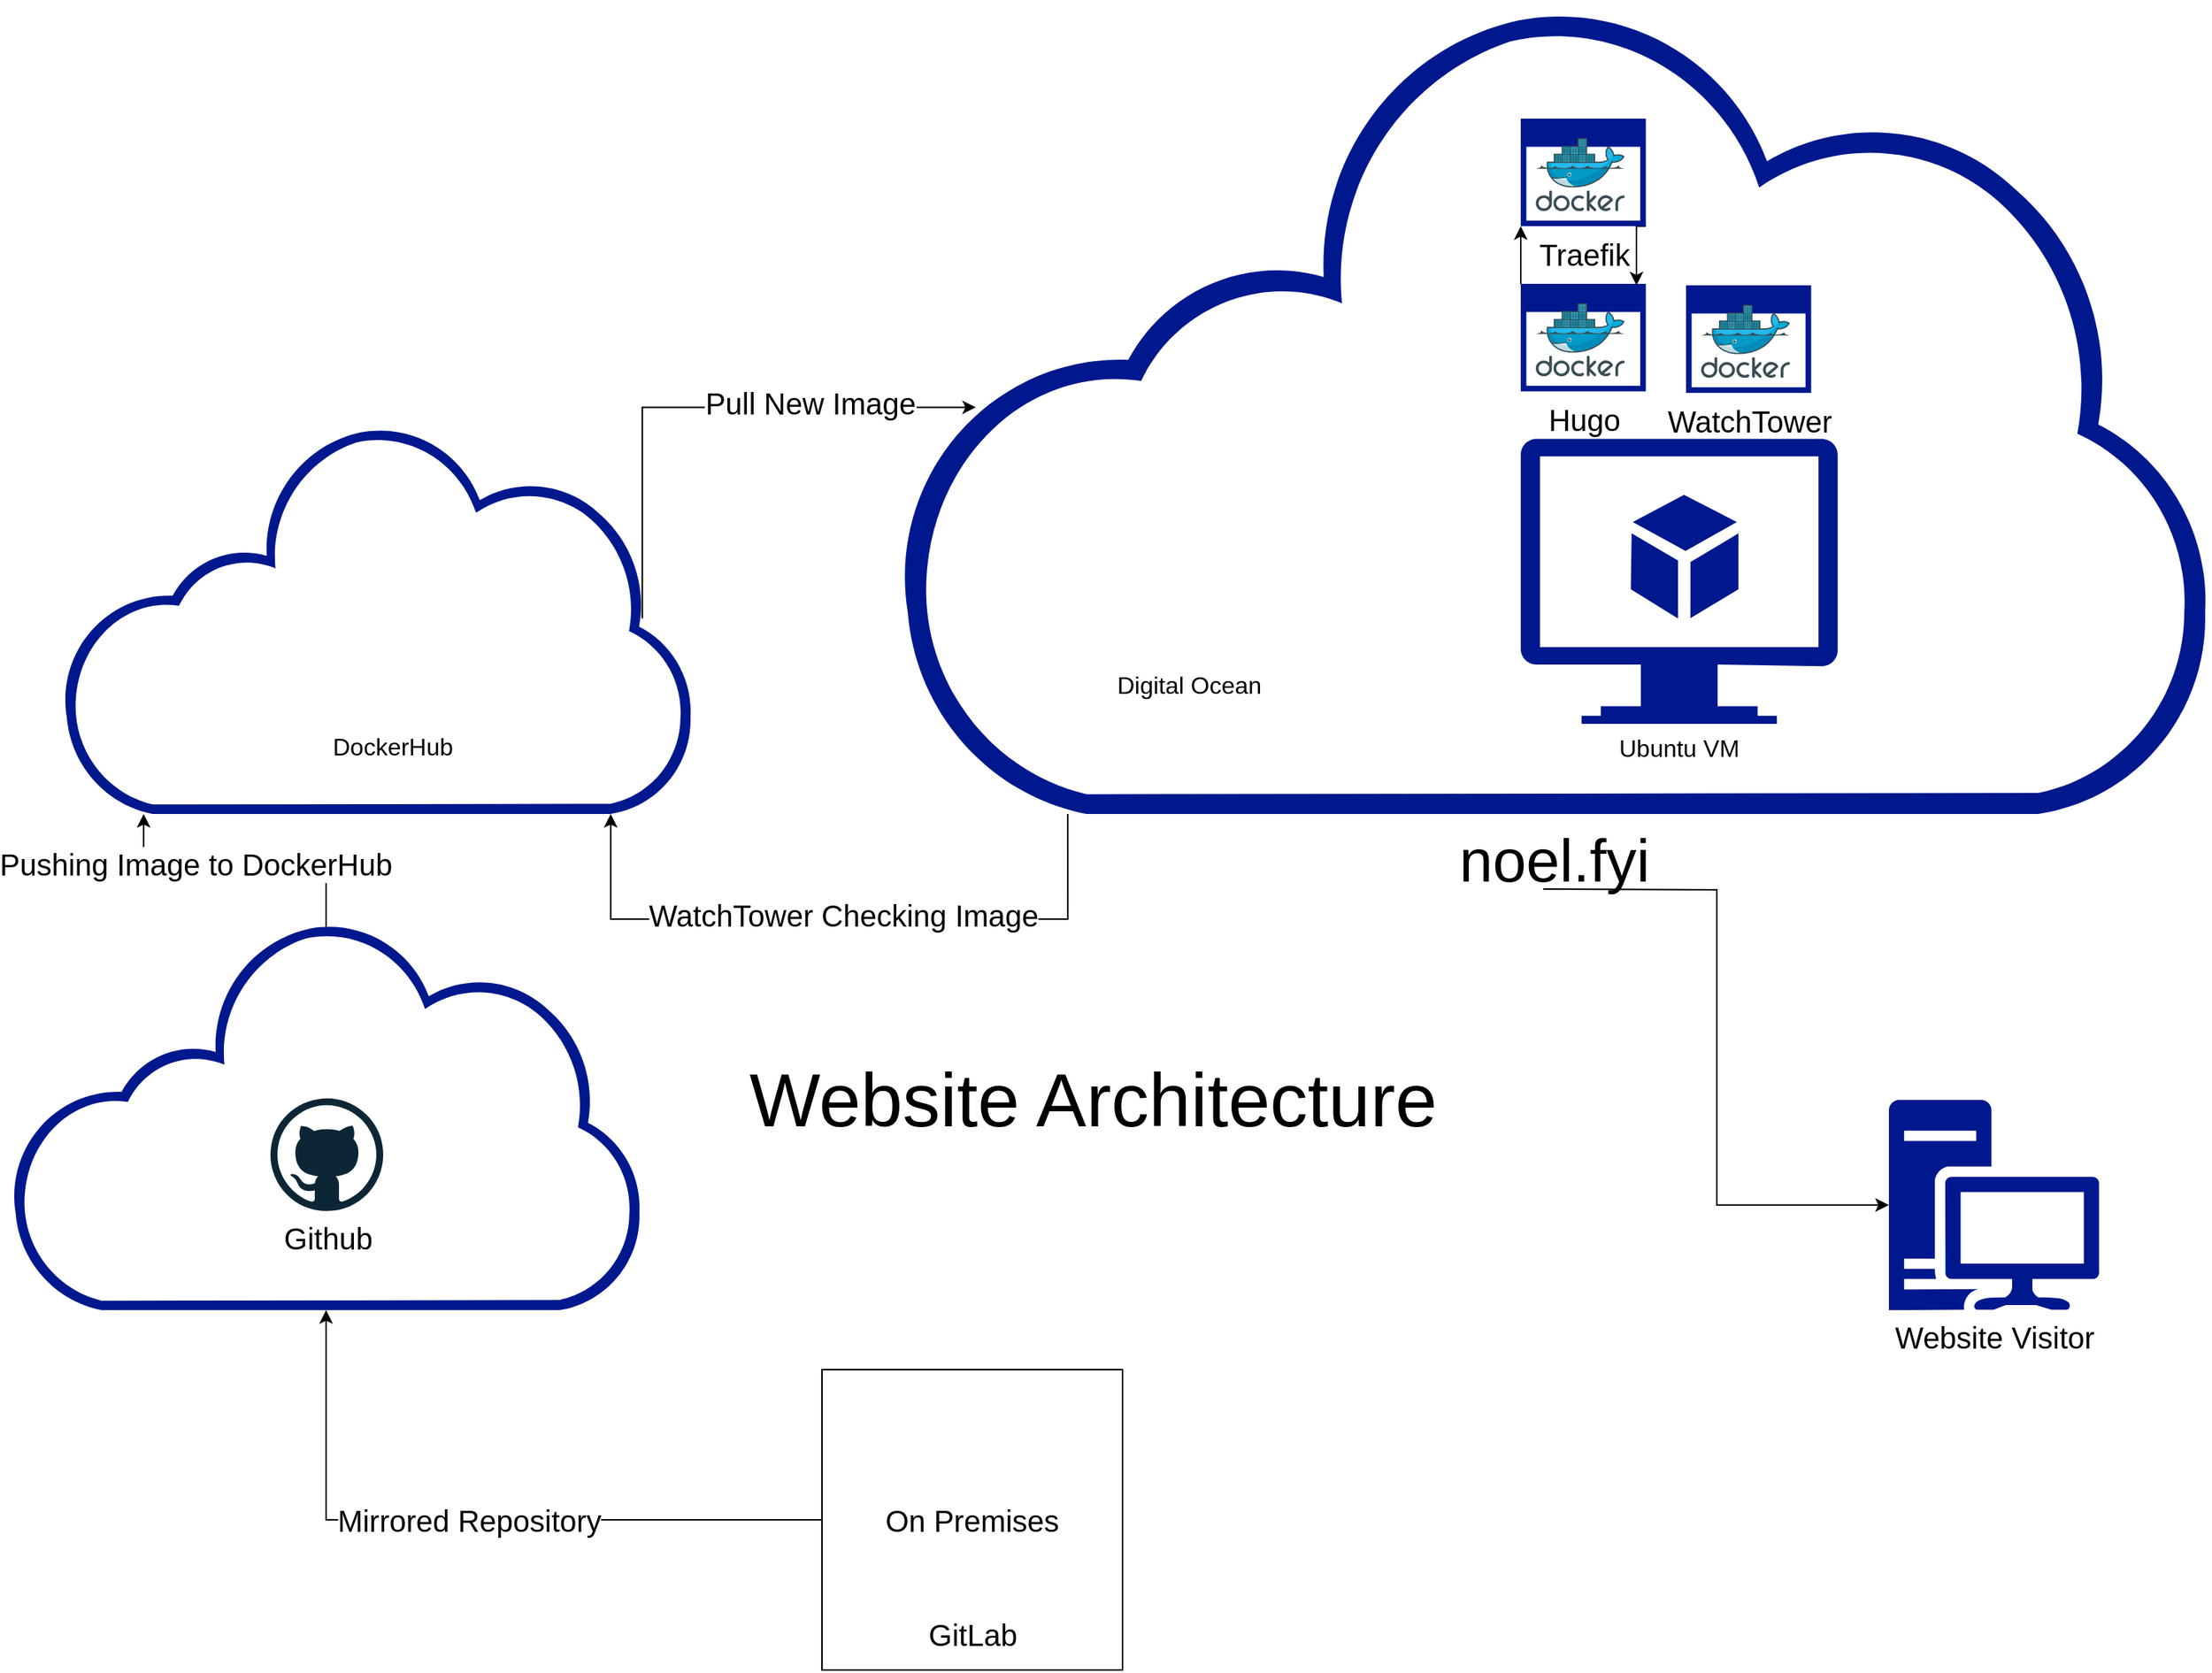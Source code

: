 <mxfile version="13.6.5" type="device"><diagram id="HgKavJNrehW07T6uIRpu" name="Page-1"><mxGraphModel dx="2887" dy="2234" grid="1" gridSize="10" guides="1" tooltips="1" connect="1" arrows="1" fold="1" page="1" pageScale="1" pageWidth="850" pageHeight="1100" math="0" shadow="0"><root><mxCell id="0"/><mxCell id="1" parent="0"/><mxCell id="KAvr4XnhMOzJsBlTI7i2-13" value="&lt;font style=&quot;font-size: 20px&quot;&gt;GitLab&lt;/font&gt;" style="shape=image;html=1;verticalAlign=top;verticalLabelPosition=bottom;labelBackgroundColor=#ffffff;imageAspect=0;aspect=fixed;image=https://cdn4.iconfinder.com/data/icons/logos-and-brands/512/144_Gitlab_logo_logos-128.png" vertex="1" parent="1"><mxGeometry x="36" y="810" width="128" height="128" as="geometry"/></mxCell><mxCell id="KAvr4XnhMOzJsBlTI7i2-54" value="&lt;font style=&quot;font-size: 20px&quot;&gt;Mirrored Repository&lt;/font&gt;" style="edgeStyle=orthogonalEdgeStyle;rounded=0;orthogonalLoop=1;jettySize=auto;html=1;exitX=0;exitY=0.5;exitDx=0;exitDy=0;entryX=0.5;entryY=1;entryDx=0;entryDy=0;entryPerimeter=0;fontSize=14;" edge="1" parent="1" source="KAvr4XnhMOzJsBlTI7i2-47" target="KAvr4XnhMOzJsBlTI7i2-11"><mxGeometry relative="1" as="geometry"/></mxCell><mxCell id="KAvr4XnhMOzJsBlTI7i2-47" value="&lt;font style=&quot;font-size: 20px&quot;&gt;On Premises&lt;/font&gt;" style="whiteSpace=wrap;html=1;aspect=fixed;fontSize=14;fillColor=none;" vertex="1" parent="1"><mxGeometry y="780" width="200" height="200" as="geometry"/></mxCell><mxCell id="KAvr4XnhMOzJsBlTI7i2-37" style="edgeStyle=orthogonalEdgeStyle;rounded=0;orthogonalLoop=1;jettySize=auto;html=1;exitX=0.13;exitY=1;exitDx=0;exitDy=0;exitPerimeter=0;entryX=0.87;entryY=1;entryDx=0;entryDy=0;entryPerimeter=0;" edge="1" parent="1" source="KAvr4XnhMOzJsBlTI7i2-1" target="KAvr4XnhMOzJsBlTI7i2-29"><mxGeometry relative="1" as="geometry"><Array as="points"><mxPoint x="164" y="480"/><mxPoint x="-140" y="480"/></Array></mxGeometry></mxCell><mxCell id="KAvr4XnhMOzJsBlTI7i2-41" value="&lt;font style=&quot;font-size: 20px&quot;&gt;WatchTower Checking Image&lt;/font&gt;" style="edgeLabel;html=1;align=center;verticalAlign=middle;resizable=0;points=[];fontSize=14;" vertex="1" connectable="0" parent="KAvr4XnhMOzJsBlTI7i2-37"><mxGeometry x="-0.016" y="-2" relative="1" as="geometry"><mxPoint x="-1" y="-1" as="offset"/></mxGeometry></mxCell><mxCell id="KAvr4XnhMOzJsBlTI7i2-57" style="edgeStyle=orthogonalEdgeStyle;rounded=0;orthogonalLoop=1;jettySize=auto;html=1;entryX=0;entryY=0.5;entryDx=0;entryDy=0;entryPerimeter=0;fontSize=14;" edge="1" parent="1" target="KAvr4XnhMOzJsBlTI7i2-56"><mxGeometry relative="1" as="geometry"><mxPoint x="480" y="460" as="sourcePoint"/></mxGeometry></mxCell><mxCell id="KAvr4XnhMOzJsBlTI7i2-1" value="&lt;font style=&quot;font-size: 40px&quot;&gt;noel.fyi&lt;/font&gt;" style="aspect=fixed;pointerEvents=1;shadow=0;dashed=0;html=1;strokeColor=none;labelPosition=center;verticalLabelPosition=bottom;verticalAlign=top;align=center;fillColor=#00188D;shape=mxgraph.mscae.enterprise.internet_hollow" vertex="1" parent="1"><mxGeometry x="50" y="-131.6" width="873.55" height="541.6" as="geometry"/></mxCell><mxCell id="KAvr4XnhMOzJsBlTI7i2-28" style="edgeStyle=orthogonalEdgeStyle;rounded=0;orthogonalLoop=1;jettySize=auto;html=1;exitX=0;exitY=0;exitDx=0;exitDy=0;exitPerimeter=0;entryX=0;entryY=1;entryDx=0;entryDy=0;entryPerimeter=0;" edge="1" parent="1" source="KAvr4XnhMOzJsBlTI7i2-4" target="KAvr4XnhMOzJsBlTI7i2-17"><mxGeometry relative="1" as="geometry"/></mxCell><mxCell id="KAvr4XnhMOzJsBlTI7i2-4" value="&lt;font style=&quot;font-size: 20px&quot;&gt;Hugo&lt;/font&gt;" style="aspect=fixed;pointerEvents=1;shadow=0;dashed=0;html=1;strokeColor=none;labelPosition=center;verticalLabelPosition=bottom;verticalAlign=top;align=center;fillColor=#00188D;shape=mxgraph.mscae.enterprise.application_blank" vertex="1" parent="1"><mxGeometry x="465" y="57" width="83.26" height="71.6" as="geometry"/></mxCell><mxCell id="KAvr4XnhMOzJsBlTI7i2-9" value="&lt;font style=&quot;font-size: 16px&quot;&gt;Ubuntu VM&lt;/font&gt;" style="aspect=fixed;pointerEvents=1;shadow=0;dashed=0;html=1;strokeColor=none;labelPosition=center;verticalLabelPosition=bottom;verticalAlign=top;align=center;fillColor=#00188D;shape=mxgraph.azure.virtual_machine_feature" vertex="1" parent="1"><mxGeometry x="465" y="160.2" width="210.9" height="189.8" as="geometry"/></mxCell><mxCell id="KAvr4XnhMOzJsBlTI7i2-43" style="edgeStyle=orthogonalEdgeStyle;rounded=0;orthogonalLoop=1;jettySize=auto;html=1;exitX=0.5;exitY=0.02;exitDx=0;exitDy=0;exitPerimeter=0;entryX=0.13;entryY=1;entryDx=0;entryDy=0;entryPerimeter=0;fontSize=14;" edge="1" parent="1" source="KAvr4XnhMOzJsBlTI7i2-11" target="KAvr4XnhMOzJsBlTI7i2-29"><mxGeometry relative="1" as="geometry"/></mxCell><mxCell id="KAvr4XnhMOzJsBlTI7i2-44" value="&lt;font style=&quot;font-size: 20px&quot;&gt;Pushing Image to DockerHub&lt;/font&gt;" style="edgeLabel;html=1;align=center;verticalAlign=middle;resizable=0;points=[];fontSize=14;" vertex="1" connectable="0" parent="KAvr4XnhMOzJsBlTI7i2-43"><mxGeometry x="0.294" y="-2" relative="1" as="geometry"><mxPoint as="offset"/></mxGeometry></mxCell><mxCell id="KAvr4XnhMOzJsBlTI7i2-11" value="" style="aspect=fixed;pointerEvents=1;shadow=0;dashed=0;html=1;strokeColor=none;labelPosition=center;verticalLabelPosition=bottom;verticalAlign=top;align=center;fillColor=#00188D;shape=mxgraph.mscae.enterprise.internet_hollow" vertex="1" parent="1"><mxGeometry x="-540" y="480" width="420" height="260.4" as="geometry"/></mxCell><mxCell id="KAvr4XnhMOzJsBlTI7i2-12" value="&lt;font style=&quot;font-size: 20px&quot;&gt;Github&lt;/font&gt;" style="dashed=0;outlineConnect=0;html=1;align=center;labelPosition=center;verticalLabelPosition=bottom;verticalAlign=top;shape=mxgraph.weblogos.github" vertex="1" parent="1"><mxGeometry x="-367" y="599.4" width="75" height="75" as="geometry"/></mxCell><mxCell id="KAvr4XnhMOzJsBlTI7i2-14" value="" style="aspect=fixed;html=1;points=[];align=center;image;fontSize=12;image=img/lib/mscae/Docker.svg;" vertex="1" parent="1"><mxGeometry x="475" y="69.98" width="59.27" height="48.62" as="geometry"/></mxCell><mxCell id="KAvr4XnhMOzJsBlTI7i2-27" style="edgeStyle=orthogonalEdgeStyle;rounded=0;orthogonalLoop=1;jettySize=auto;html=1;exitX=1;exitY=1;exitDx=0;exitDy=0;exitPerimeter=0;entryX=0.925;entryY=0.014;entryDx=0;entryDy=0;entryPerimeter=0;" edge="1" parent="1" source="KAvr4XnhMOzJsBlTI7i2-17" target="KAvr4XnhMOzJsBlTI7i2-4"><mxGeometry relative="1" as="geometry"/></mxCell><mxCell id="KAvr4XnhMOzJsBlTI7i2-17" value="&lt;font style=&quot;font-size: 20px&quot;&gt;Traefik&lt;/font&gt;" style="aspect=fixed;pointerEvents=1;shadow=0;dashed=0;html=1;strokeColor=none;labelPosition=center;verticalLabelPosition=bottom;verticalAlign=top;align=center;fillColor=#00188D;shape=mxgraph.mscae.enterprise.application_blank" vertex="1" parent="1"><mxGeometry x="465" y="-53" width="83.26" height="71.6" as="geometry"/></mxCell><mxCell id="KAvr4XnhMOzJsBlTI7i2-18" value="" style="aspect=fixed;html=1;points=[];align=center;image;fontSize=12;image=img/lib/mscae/Docker.svg;" vertex="1" parent="1"><mxGeometry x="475" y="-40.02" width="59.27" height="48.62" as="geometry"/></mxCell><mxCell id="KAvr4XnhMOzJsBlTI7i2-19" value="&lt;font style=&quot;font-size: 20px&quot;&gt;WatchTower&lt;/font&gt;" style="aspect=fixed;pointerEvents=1;shadow=0;dashed=0;html=1;strokeColor=none;labelPosition=center;verticalLabelPosition=bottom;verticalAlign=top;align=center;fillColor=#00188D;shape=mxgraph.mscae.enterprise.application_blank" vertex="1" parent="1"><mxGeometry x="575" y="58" width="83.26" height="71.6" as="geometry"/></mxCell><mxCell id="KAvr4XnhMOzJsBlTI7i2-20" value="" style="aspect=fixed;html=1;points=[];align=center;image;fontSize=12;image=img/lib/mscae/Docker.svg;" vertex="1" parent="1"><mxGeometry x="585" y="70.98" width="59.27" height="48.62" as="geometry"/></mxCell><mxCell id="KAvr4XnhMOzJsBlTI7i2-23" value="&lt;font style=&quot;font-size: 16px&quot;&gt;Digital Ocean&lt;/font&gt;" style="shape=image;html=1;verticalAlign=top;verticalLabelPosition=bottom;labelBackgroundColor=#ffffff;imageAspect=0;aspect=fixed;image=https://cdn3.iconfinder.com/data/icons/logos-and-brands-adobe/512/89_Digital_Ocean-128.png" vertex="1" parent="1"><mxGeometry x="180" y="180" width="128" height="128" as="geometry"/></mxCell><mxCell id="KAvr4XnhMOzJsBlTI7i2-31" style="edgeStyle=orthogonalEdgeStyle;rounded=0;orthogonalLoop=1;jettySize=auto;html=1;exitX=0.92;exitY=0.5;exitDx=0;exitDy=0;exitPerimeter=0;entryX=0.06;entryY=0.5;entryDx=0;entryDy=0;entryPerimeter=0;" edge="1" parent="1" source="KAvr4XnhMOzJsBlTI7i2-29" target="KAvr4XnhMOzJsBlTI7i2-1"><mxGeometry relative="1" as="geometry"><Array as="points"><mxPoint x="-120" y="139"/></Array></mxGeometry></mxCell><mxCell id="KAvr4XnhMOzJsBlTI7i2-42" value="&lt;font style=&quot;font-size: 20px&quot;&gt;Pull New Image&lt;/font&gt;" style="edgeLabel;html=1;align=center;verticalAlign=middle;resizable=0;points=[];fontSize=13;" vertex="1" connectable="0" parent="KAvr4XnhMOzJsBlTI7i2-31"><mxGeometry x="0.388" y="3" relative="1" as="geometry"><mxPoint as="offset"/></mxGeometry></mxCell><mxCell id="KAvr4XnhMOzJsBlTI7i2-29" value="" style="aspect=fixed;pointerEvents=1;shadow=0;dashed=0;html=1;strokeColor=none;labelPosition=center;verticalLabelPosition=bottom;verticalAlign=top;align=center;fillColor=#00188D;shape=mxgraph.mscae.enterprise.internet_hollow" vertex="1" parent="1"><mxGeometry x="-506" y="149.6" width="420" height="260.4" as="geometry"/></mxCell><mxCell id="KAvr4XnhMOzJsBlTI7i2-30" value="&lt;font style=&quot;font-size: 16px&quot;&gt;DockerHub&lt;/font&gt;" style="shape=image;html=1;verticalAlign=top;verticalLabelPosition=bottom;labelBackgroundColor=#ffffff;imageAspect=0;aspect=fixed;image=https://cdn4.iconfinder.com/data/icons/logos-and-brands/512/97_Docker_logo_logos-128.png" vertex="1" parent="1"><mxGeometry x="-350" y="221.2" width="128" height="128" as="geometry"/></mxCell><mxCell id="KAvr4XnhMOzJsBlTI7i2-56" value="&lt;font style=&quot;font-size: 20px&quot;&gt;Website Visitor&lt;/font&gt;" style="aspect=fixed;pointerEvents=1;shadow=0;dashed=0;html=1;strokeColor=none;labelPosition=center;verticalLabelPosition=bottom;verticalAlign=top;align=center;fillColor=#00188D;shape=mxgraph.mscae.enterprise.workstation_client;fontSize=14;" vertex="1" parent="1"><mxGeometry x="710" y="600.4" width="140" height="140" as="geometry"/></mxCell><mxCell id="KAvr4XnhMOzJsBlTI7i2-58" value="&lt;font style=&quot;font-size: 50px&quot;&gt;Website Architecture&lt;/font&gt;" style="text;html=1;resizable=0;autosize=1;align=center;verticalAlign=middle;points=[];fillColor=none;strokeColor=none;rounded=0;fontSize=14;" vertex="1" parent="1"><mxGeometry x="-55" y="580" width="470" height="40" as="geometry"/></mxCell></root></mxGraphModel></diagram></mxfile>